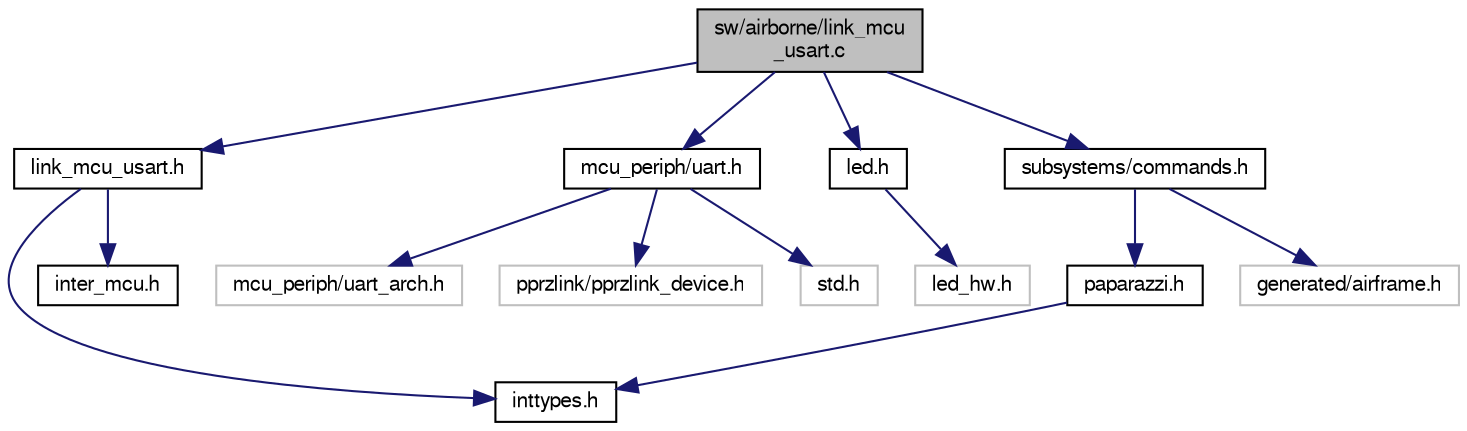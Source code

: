 digraph "sw/airborne/link_mcu_usart.c"
{
  edge [fontname="FreeSans",fontsize="10",labelfontname="FreeSans",labelfontsize="10"];
  node [fontname="FreeSans",fontsize="10",shape=record];
  Node1 [label="sw/airborne/link_mcu\l_usart.c",height=0.2,width=0.4,color="black", fillcolor="grey75", style="filled", fontcolor="black"];
  Node1 -> Node2 [color="midnightblue",fontsize="10",style="solid",fontname="FreeSans"];
  Node2 [label="link_mcu_usart.h",height=0.2,width=0.4,color="black", fillcolor="white", style="filled",URL="$link__mcu__usart_8h.html",tooltip="Transport for the communication between FBW and AP via UART. "];
  Node2 -> Node3 [color="midnightblue",fontsize="10",style="solid",fontname="FreeSans"];
  Node3 [label="inttypes.h",height=0.2,width=0.4,color="black", fillcolor="white", style="filled",URL="$inttypes_8h.html"];
  Node2 -> Node4 [color="midnightblue",fontsize="10",style="solid",fontname="FreeSans"];
  Node4 [label="inter_mcu.h",height=0.2,width=0.4,color="black", fillcolor="white", style="filled",URL="$inter__mcu_8h.html",tooltip="Communication between fbw and ap processes. "];
  Node1 -> Node5 [color="midnightblue",fontsize="10",style="solid",fontname="FreeSans"];
  Node5 [label="mcu_periph/uart.h",height=0.2,width=0.4,color="black", fillcolor="white", style="filled",URL="$uart_8h.html",tooltip="arch independent UART (Universal Asynchronous Receiver/Transmitter) API "];
  Node5 -> Node6 [color="midnightblue",fontsize="10",style="solid",fontname="FreeSans"];
  Node6 [label="mcu_periph/uart_arch.h",height=0.2,width=0.4,color="grey75", fillcolor="white", style="filled"];
  Node5 -> Node7 [color="midnightblue",fontsize="10",style="solid",fontname="FreeSans"];
  Node7 [label="pprzlink/pprzlink_device.h",height=0.2,width=0.4,color="grey75", fillcolor="white", style="filled"];
  Node5 -> Node8 [color="midnightblue",fontsize="10",style="solid",fontname="FreeSans"];
  Node8 [label="std.h",height=0.2,width=0.4,color="grey75", fillcolor="white", style="filled"];
  Node1 -> Node9 [color="midnightblue",fontsize="10",style="solid",fontname="FreeSans"];
  Node9 [label="led.h",height=0.2,width=0.4,color="black", fillcolor="white", style="filled",URL="$led_8h.html",tooltip="arch independent LED (Light Emitting Diodes) API "];
  Node9 -> Node10 [color="midnightblue",fontsize="10",style="solid",fontname="FreeSans"];
  Node10 [label="led_hw.h",height=0.2,width=0.4,color="grey75", fillcolor="white", style="filled"];
  Node1 -> Node11 [color="midnightblue",fontsize="10",style="solid",fontname="FreeSans"];
  Node11 [label="subsystems/commands.h",height=0.2,width=0.4,color="black", fillcolor="white", style="filled",URL="$commands_8h.html",tooltip="Hardware independent code for commands handling. "];
  Node11 -> Node12 [color="midnightblue",fontsize="10",style="solid",fontname="FreeSans"];
  Node12 [label="paparazzi.h",height=0.2,width=0.4,color="black", fillcolor="white", style="filled",URL="$paparazzi_8h.html"];
  Node12 -> Node3 [color="midnightblue",fontsize="10",style="solid",fontname="FreeSans"];
  Node11 -> Node13 [color="midnightblue",fontsize="10",style="solid",fontname="FreeSans"];
  Node13 [label="generated/airframe.h",height=0.2,width=0.4,color="grey75", fillcolor="white", style="filled"];
}
